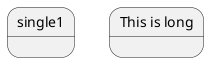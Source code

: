 {
  "sha1": "7a9tf0q4dosn9rzal93hmmcn93kluqn",
  "insertion": {
    "when": "2024-05-30T20:48:20.094Z",
    "user": "plantuml@gmail.com"
  }
}
@startuml

state single1
state "This is long" as single2

@enduml
